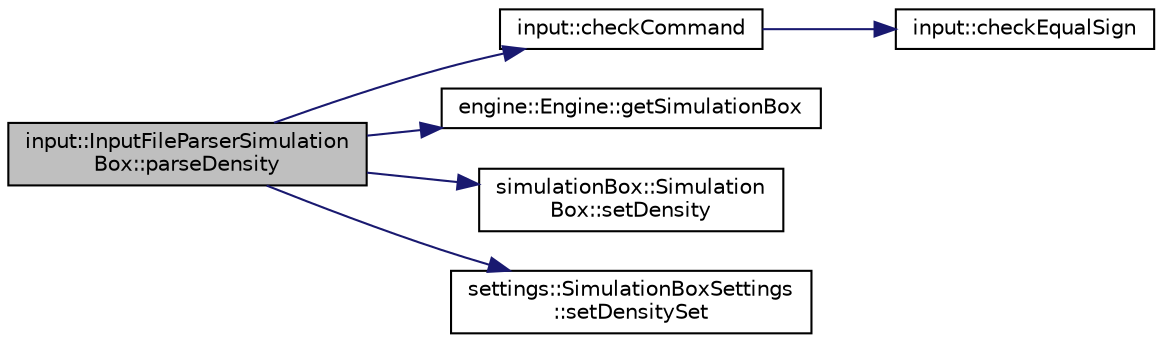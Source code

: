 digraph "input::InputFileParserSimulationBox::parseDensity"
{
 // LATEX_PDF_SIZE
  edge [fontname="Helvetica",fontsize="10",labelfontname="Helvetica",labelfontsize="10"];
  node [fontname="Helvetica",fontsize="10",shape=record];
  rankdir="LR";
  Node1 [label="input::InputFileParserSimulation\lBox::parseDensity",height=0.2,width=0.4,color="black", fillcolor="grey75", style="filled", fontcolor="black",tooltip="parse density of simulation and set it in simulation box"];
  Node1 -> Node2 [color="midnightblue",fontsize="10",style="solid",fontname="Helvetica"];
  Node2 [label="input::checkCommand",height=0.2,width=0.4,color="black", fillcolor="white", style="filled",URL="$namespaceinput.html#a81877d6bfa9b46cdca1b280c6d1b30fb",tooltip="check if command array has exactly 3 elements"];
  Node2 -> Node3 [color="midnightblue",fontsize="10",style="solid",fontname="Helvetica"];
  Node3 [label="input::checkEqualSign",height=0.2,width=0.4,color="black", fillcolor="white", style="filled",URL="$namespaceinput.html#a586caa23c32d86459177222a3b5d53fe",tooltip="check if parameter is \"=\""];
  Node1 -> Node4 [color="midnightblue",fontsize="10",style="solid",fontname="Helvetica"];
  Node4 [label="engine::Engine::getSimulationBox",height=0.2,width=0.4,color="black", fillcolor="white", style="filled",URL="$classengine_1_1Engine.html#ace473cd47266e64aee716132e724bfbc",tooltip=" "];
  Node1 -> Node5 [color="midnightblue",fontsize="10",style="solid",fontname="Helvetica"];
  Node5 [label="simulationBox::Simulation\lBox::setDensity",height=0.2,width=0.4,color="black", fillcolor="white", style="filled",URL="$classsimulationBox_1_1SimulationBox.html#ab2e30e765bfc50e404b136133a0e8f9e",tooltip=" "];
  Node1 -> Node6 [color="midnightblue",fontsize="10",style="solid",fontname="Helvetica"];
  Node6 [label="settings::SimulationBoxSettings\l::setDensitySet",height=0.2,width=0.4,color="black", fillcolor="white", style="filled",URL="$classsettings_1_1SimulationBoxSettings.html#a2dd5fb02976d822d56aae5620199039a",tooltip=" "];
}
